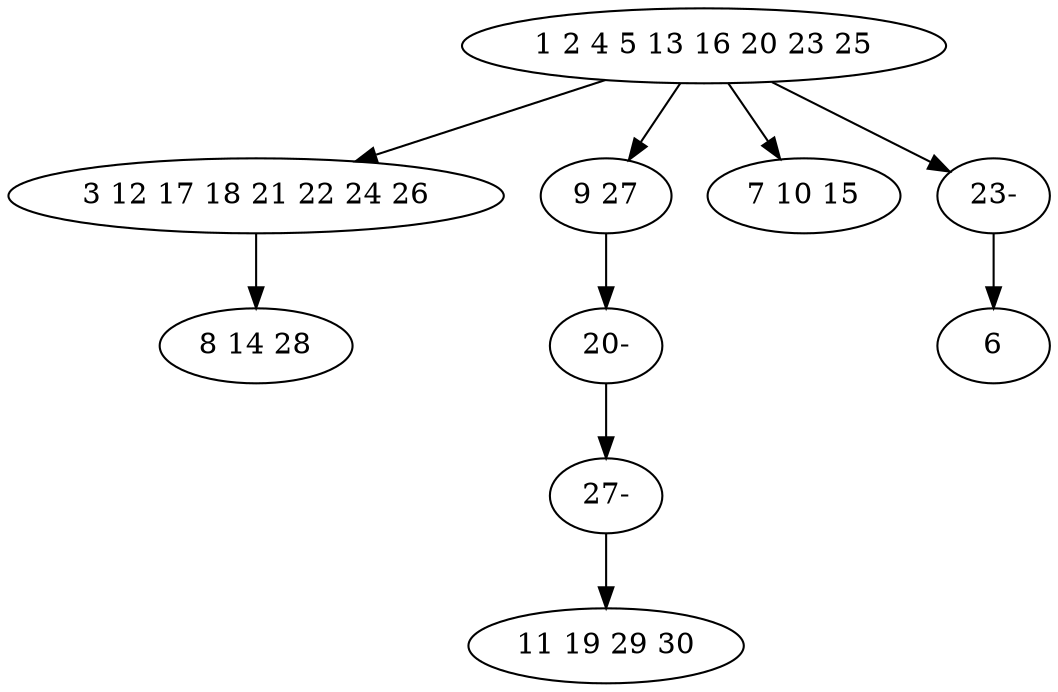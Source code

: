 digraph true_tree {
	"0" -> "1"
	"0" -> "2"
	"0" -> "3"
	"2" -> "7"
	"1" -> "5"
	"0" -> "8"
	"7" -> "9"
	"8" -> "6"
	"9" -> "4"
	"0" [label="1 2 4 5 13 16 20 23 25"];
	"1" [label="3 12 17 18 21 22 24 26"];
	"2" [label="9 27"];
	"3" [label="7 10 15"];
	"4" [label="11 19 29 30"];
	"5" [label="8 14 28"];
	"6" [label="6"];
	"7" [label="20-"];
	"8" [label="23-"];
	"9" [label="27-"];
}
